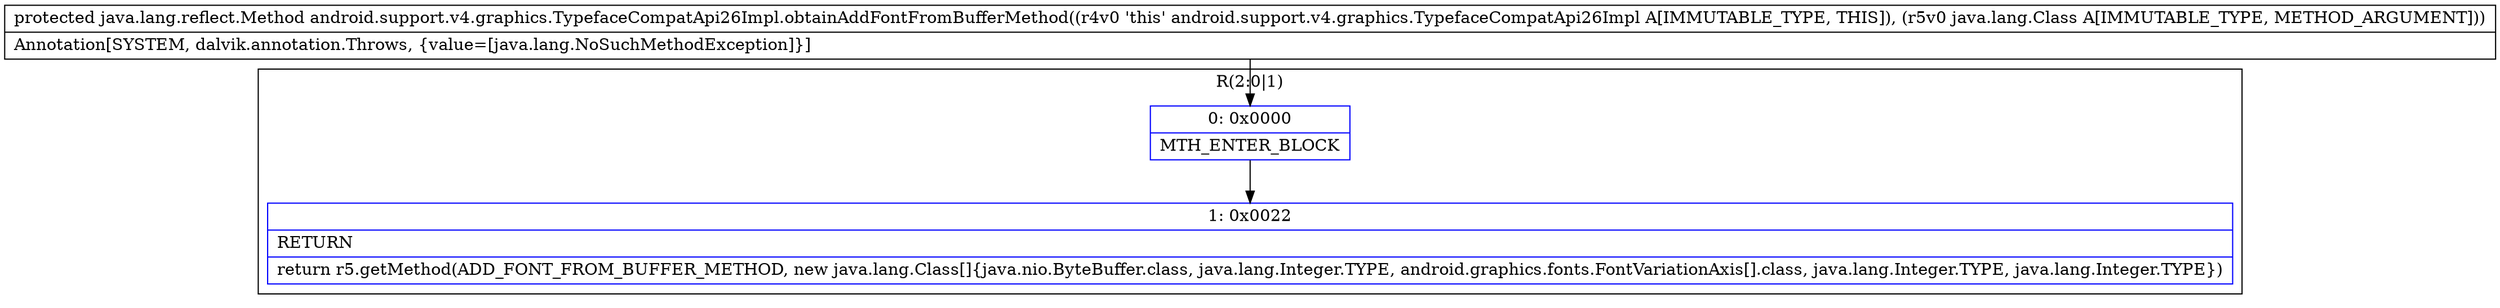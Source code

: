 digraph "CFG forandroid.support.v4.graphics.TypefaceCompatApi26Impl.obtainAddFontFromBufferMethod(Ljava\/lang\/Class;)Ljava\/lang\/reflect\/Method;" {
subgraph cluster_Region_1664325900 {
label = "R(2:0|1)";
node [shape=record,color=blue];
Node_0 [shape=record,label="{0\:\ 0x0000|MTH_ENTER_BLOCK\l}"];
Node_1 [shape=record,label="{1\:\ 0x0022|RETURN\l|return r5.getMethod(ADD_FONT_FROM_BUFFER_METHOD, new java.lang.Class[]\{java.nio.ByteBuffer.class, java.lang.Integer.TYPE, android.graphics.fonts.FontVariationAxis[].class, java.lang.Integer.TYPE, java.lang.Integer.TYPE\})\l}"];
}
MethodNode[shape=record,label="{protected java.lang.reflect.Method android.support.v4.graphics.TypefaceCompatApi26Impl.obtainAddFontFromBufferMethod((r4v0 'this' android.support.v4.graphics.TypefaceCompatApi26Impl A[IMMUTABLE_TYPE, THIS]), (r5v0 java.lang.Class A[IMMUTABLE_TYPE, METHOD_ARGUMENT]))  | Annotation[SYSTEM, dalvik.annotation.Throws, \{value=[java.lang.NoSuchMethodException]\}]\l}"];
MethodNode -> Node_0;
Node_0 -> Node_1;
}

